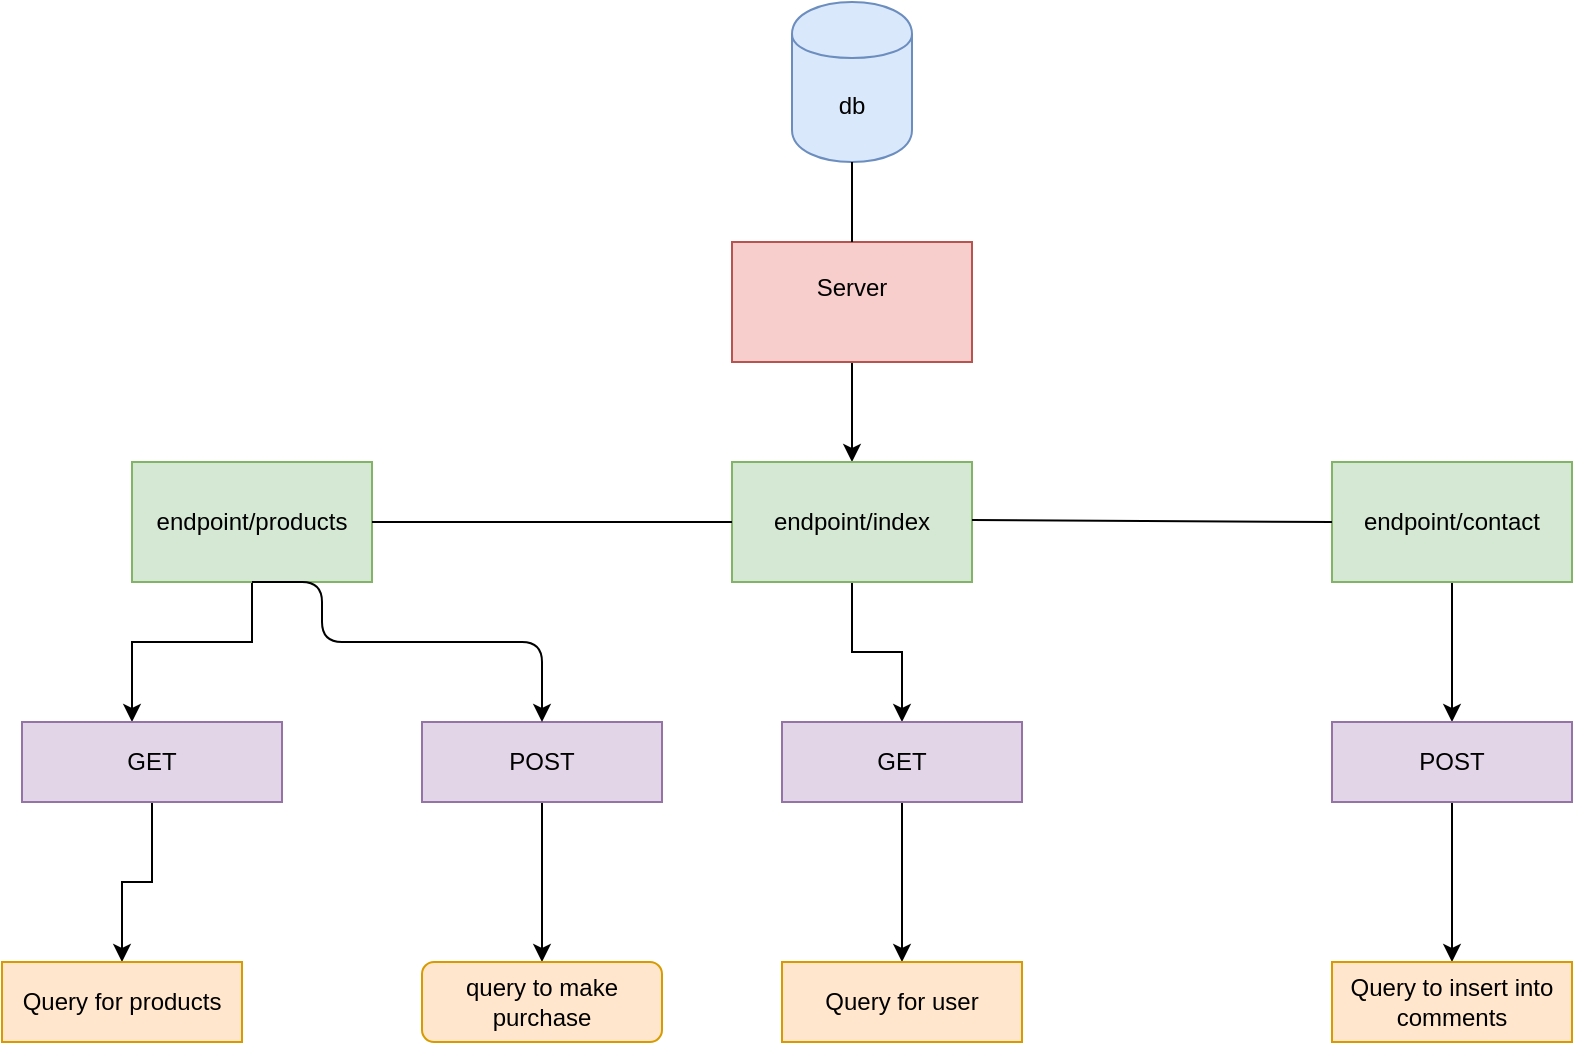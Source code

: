 <mxfile version="11.3.0" type="device" pages="1"><diagram id="e7yqFgagUtvgW2d_e0fu" name="Page-1"><mxGraphModel dx="1358" dy="865" grid="1" gridSize="10" guides="1" tooltips="1" connect="1" arrows="1" fold="1" page="1" pageScale="1" pageWidth="850" pageHeight="1100" math="0" shadow="0"><root><mxCell id="0"/><mxCell id="1" parent="0"/><mxCell id="m9ikRwq8rz7e7KWBAvJC-19" value="" style="edgeStyle=orthogonalEdgeStyle;rounded=0;orthogonalLoop=1;jettySize=auto;html=1;" edge="1" parent="1" source="m9ikRwq8rz7e7KWBAvJC-1" target="m9ikRwq8rz7e7KWBAvJC-6"><mxGeometry relative="1" as="geometry"/></mxCell><mxCell id="m9ikRwq8rz7e7KWBAvJC-1" value="Server&lt;br&gt;&lt;br&gt;" style="rounded=0;whiteSpace=wrap;html=1;fillColor=#f8cecc;strokeColor=#b85450;" vertex="1" parent="1"><mxGeometry x="365" y="160" width="120" height="60" as="geometry"/></mxCell><mxCell id="m9ikRwq8rz7e7KWBAvJC-2" value="db&lt;br&gt;" style="shape=cylinder;whiteSpace=wrap;html=1;boundedLbl=1;backgroundOutline=1;fillColor=#dae8fc;strokeColor=#6c8ebf;" vertex="1" parent="1"><mxGeometry x="395" y="40" width="60" height="80" as="geometry"/></mxCell><mxCell id="m9ikRwq8rz7e7KWBAvJC-5" value="" style="endArrow=none;html=1;exitX=0.5;exitY=0;exitDx=0;exitDy=0;entryX=0.5;entryY=1;entryDx=0;entryDy=0;" edge="1" parent="1" source="m9ikRwq8rz7e7KWBAvJC-1" target="m9ikRwq8rz7e7KWBAvJC-2"><mxGeometry width="50" height="50" relative="1" as="geometry"><mxPoint x="400" y="160" as="sourcePoint"/><mxPoint x="450" y="110" as="targetPoint"/></mxGeometry></mxCell><mxCell id="m9ikRwq8rz7e7KWBAvJC-25" value="" style="edgeStyle=orthogonalEdgeStyle;rounded=0;orthogonalLoop=1;jettySize=auto;html=1;" edge="1" parent="1" source="m9ikRwq8rz7e7KWBAvJC-6" target="m9ikRwq8rz7e7KWBAvJC-24"><mxGeometry relative="1" as="geometry"/></mxCell><mxCell id="m9ikRwq8rz7e7KWBAvJC-6" value="endpoint/index" style="rounded=0;whiteSpace=wrap;html=1;fillColor=#d5e8d4;strokeColor=#82b366;" vertex="1" parent="1"><mxGeometry x="365" y="270" width="120" height="60" as="geometry"/></mxCell><mxCell id="m9ikRwq8rz7e7KWBAvJC-34" value="" style="edgeStyle=orthogonalEdgeStyle;rounded=0;orthogonalLoop=1;jettySize=auto;html=1;" edge="1" parent="1" source="m9ikRwq8rz7e7KWBAvJC-24" target="m9ikRwq8rz7e7KWBAvJC-33"><mxGeometry relative="1" as="geometry"/></mxCell><mxCell id="m9ikRwq8rz7e7KWBAvJC-24" value="GET" style="rounded=0;whiteSpace=wrap;html=1;fillColor=#e1d5e7;strokeColor=#9673a6;" vertex="1" parent="1"><mxGeometry x="390" y="400" width="120" height="40" as="geometry"/></mxCell><mxCell id="m9ikRwq8rz7e7KWBAvJC-33" value="Query for user" style="rounded=0;whiteSpace=wrap;html=1;fillColor=#ffe6cc;strokeColor=#d79b00;" vertex="1" parent="1"><mxGeometry x="390" y="520" width="120" height="40" as="geometry"/></mxCell><mxCell id="m9ikRwq8rz7e7KWBAvJC-23" value="" style="edgeStyle=orthogonalEdgeStyle;rounded=0;orthogonalLoop=1;jettySize=auto;html=1;" edge="1" parent="1" source="m9ikRwq8rz7e7KWBAvJC-7" target="m9ikRwq8rz7e7KWBAvJC-22"><mxGeometry relative="1" as="geometry"/></mxCell><mxCell id="m9ikRwq8rz7e7KWBAvJC-7" value="endpoint/contact" style="rounded=0;whiteSpace=wrap;html=1;fillColor=#d5e8d4;strokeColor=#82b366;" vertex="1" parent="1"><mxGeometry x="665" y="270" width="120" height="60" as="geometry"/></mxCell><mxCell id="m9ikRwq8rz7e7KWBAvJC-36" value="" style="edgeStyle=orthogonalEdgeStyle;rounded=0;orthogonalLoop=1;jettySize=auto;html=1;" edge="1" parent="1" source="m9ikRwq8rz7e7KWBAvJC-22" target="m9ikRwq8rz7e7KWBAvJC-35"><mxGeometry relative="1" as="geometry"/></mxCell><mxCell id="m9ikRwq8rz7e7KWBAvJC-22" value="POST" style="rounded=0;whiteSpace=wrap;html=1;fillColor=#e1d5e7;strokeColor=#9673a6;" vertex="1" parent="1"><mxGeometry x="665" y="400" width="120" height="40" as="geometry"/></mxCell><mxCell id="m9ikRwq8rz7e7KWBAvJC-35" value="Query to insert into comments" style="rounded=0;whiteSpace=wrap;html=1;fillColor=#ffe6cc;strokeColor=#d79b00;" vertex="1" parent="1"><mxGeometry x="665" y="520" width="120" height="40" as="geometry"/></mxCell><mxCell id="m9ikRwq8rz7e7KWBAvJC-16" value="" style="edgeStyle=orthogonalEdgeStyle;rounded=0;orthogonalLoop=1;jettySize=auto;html=1;" edge="1" parent="1" source="m9ikRwq8rz7e7KWBAvJC-8" target="m9ikRwq8rz7e7KWBAvJC-15"><mxGeometry relative="1" as="geometry"><Array as="points"><mxPoint x="125" y="360"/><mxPoint x="65" y="360"/></Array></mxGeometry></mxCell><mxCell id="m9ikRwq8rz7e7KWBAvJC-8" value="endpoint/products" style="rounded=0;whiteSpace=wrap;html=1;fillColor=#d5e8d4;strokeColor=#82b366;" vertex="1" parent="1"><mxGeometry x="65" y="270" width="120" height="60" as="geometry"/></mxCell><mxCell id="m9ikRwq8rz7e7KWBAvJC-29" value="" style="edgeStyle=orthogonalEdgeStyle;rounded=0;orthogonalLoop=1;jettySize=auto;html=1;" edge="1" parent="1" source="m9ikRwq8rz7e7KWBAvJC-15" target="m9ikRwq8rz7e7KWBAvJC-28"><mxGeometry relative="1" as="geometry"/></mxCell><mxCell id="m9ikRwq8rz7e7KWBAvJC-15" value="GET" style="rounded=0;whiteSpace=wrap;html=1;fillColor=#e1d5e7;strokeColor=#9673a6;" vertex="1" parent="1"><mxGeometry x="10" y="400" width="130" height="40" as="geometry"/></mxCell><mxCell id="m9ikRwq8rz7e7KWBAvJC-20" value="" style="endArrow=none;html=1;exitX=1;exitY=0.5;exitDx=0;exitDy=0;entryX=0;entryY=0.5;entryDx=0;entryDy=0;" edge="1" parent="1" source="m9ikRwq8rz7e7KWBAvJC-8" target="m9ikRwq8rz7e7KWBAvJC-6"><mxGeometry width="50" height="50" relative="1" as="geometry"><mxPoint x="185" y="320" as="sourcePoint"/><mxPoint x="360" y="300" as="targetPoint"/></mxGeometry></mxCell><mxCell id="m9ikRwq8rz7e7KWBAvJC-21" value="" style="endArrow=none;html=1;exitX=1;exitY=0.5;exitDx=0;exitDy=0;entryX=0;entryY=0.5;entryDx=0;entryDy=0;" edge="1" parent="1" target="m9ikRwq8rz7e7KWBAvJC-7"><mxGeometry width="50" height="50" relative="1" as="geometry"><mxPoint x="485" y="299" as="sourcePoint"/><mxPoint x="660" y="299" as="targetPoint"/></mxGeometry></mxCell><mxCell id="m9ikRwq8rz7e7KWBAvJC-32" value="" style="edgeStyle=orthogonalEdgeStyle;rounded=0;orthogonalLoop=1;jettySize=auto;html=1;" edge="1" parent="1" source="m9ikRwq8rz7e7KWBAvJC-26" target="m9ikRwq8rz7e7KWBAvJC-31"><mxGeometry relative="1" as="geometry"/></mxCell><mxCell id="m9ikRwq8rz7e7KWBAvJC-26" value="POST" style="rounded=0;whiteSpace=wrap;html=1;fillColor=#e1d5e7;strokeColor=#9673a6;" vertex="1" parent="1"><mxGeometry x="210" y="400" width="120" height="40" as="geometry"/></mxCell><mxCell id="m9ikRwq8rz7e7KWBAvJC-27" value="" style="endArrow=classic;html=1;entryX=0.5;entryY=0;entryDx=0;entryDy=0;" edge="1" parent="1" target="m9ikRwq8rz7e7KWBAvJC-26"><mxGeometry width="50" height="50" relative="1" as="geometry"><mxPoint x="125" y="330" as="sourcePoint"/><mxPoint x="175" y="280" as="targetPoint"/><Array as="points"><mxPoint x="160" y="330"/><mxPoint x="160" y="360"/><mxPoint x="270" y="360"/></Array></mxGeometry></mxCell><mxCell id="m9ikRwq8rz7e7KWBAvJC-28" value="Query for products" style="rounded=0;whiteSpace=wrap;html=1;fillColor=#ffe6cc;strokeColor=#d79b00;" vertex="1" parent="1"><mxGeometry y="520" width="120" height="40" as="geometry"/></mxCell><mxCell id="m9ikRwq8rz7e7KWBAvJC-31" value="query to make purchase" style="rounded=1;whiteSpace=wrap;html=1;fillColor=#ffe6cc;strokeColor=#d79b00;" vertex="1" parent="1"><mxGeometry x="210" y="520" width="120" height="40" as="geometry"/></mxCell></root></mxGraphModel></diagram></mxfile>